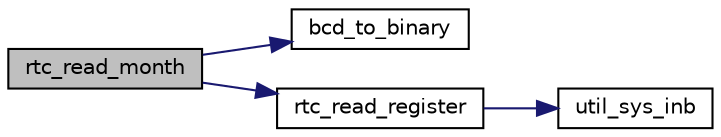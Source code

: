 digraph "rtc_read_month"
{
 // INTERACTIVE_SVG=YES
 // LATEX_PDF_SIZE
  edge [fontname="Helvetica",fontsize="10",labelfontname="Helvetica",labelfontsize="10"];
  node [fontname="Helvetica",fontsize="10",shape=record];
  rankdir="LR";
  Node1 [label="rtc_read_month",height=0.2,width=0.4,color="black", fillcolor="grey75", style="filled", fontcolor="black",tooltip=" "];
  Node1 -> Node2 [color="midnightblue",fontsize="10",style="solid",fontname="Helvetica"];
  Node2 [label="bcd_to_binary",height=0.2,width=0.4,color="black", fillcolor="white", style="filled",URL="$utils_8h.html#aa4f4783fc2ae125e0b964bf614e401b2",tooltip=" "];
  Node1 -> Node3 [color="midnightblue",fontsize="10",style="solid",fontname="Helvetica"];
  Node3 [label="rtc_read_register",height=0.2,width=0.4,color="black", fillcolor="white", style="filled",URL="$rtc_8c.html#ab42ebfe661299e92bd2b69d3980ec5bd",tooltip=" "];
  Node3 -> Node4 [color="midnightblue",fontsize="10",style="solid",fontname="Helvetica"];
  Node4 [label="util_sys_inb",height=0.2,width=0.4,color="black", fillcolor="white", style="filled",URL="$utils_8h.html#a79a031a8611f5b2d6afa4158e92b0fb4",tooltip="Invokes sys_inb() system call but reads the value into a uint8_t variable."];
}
